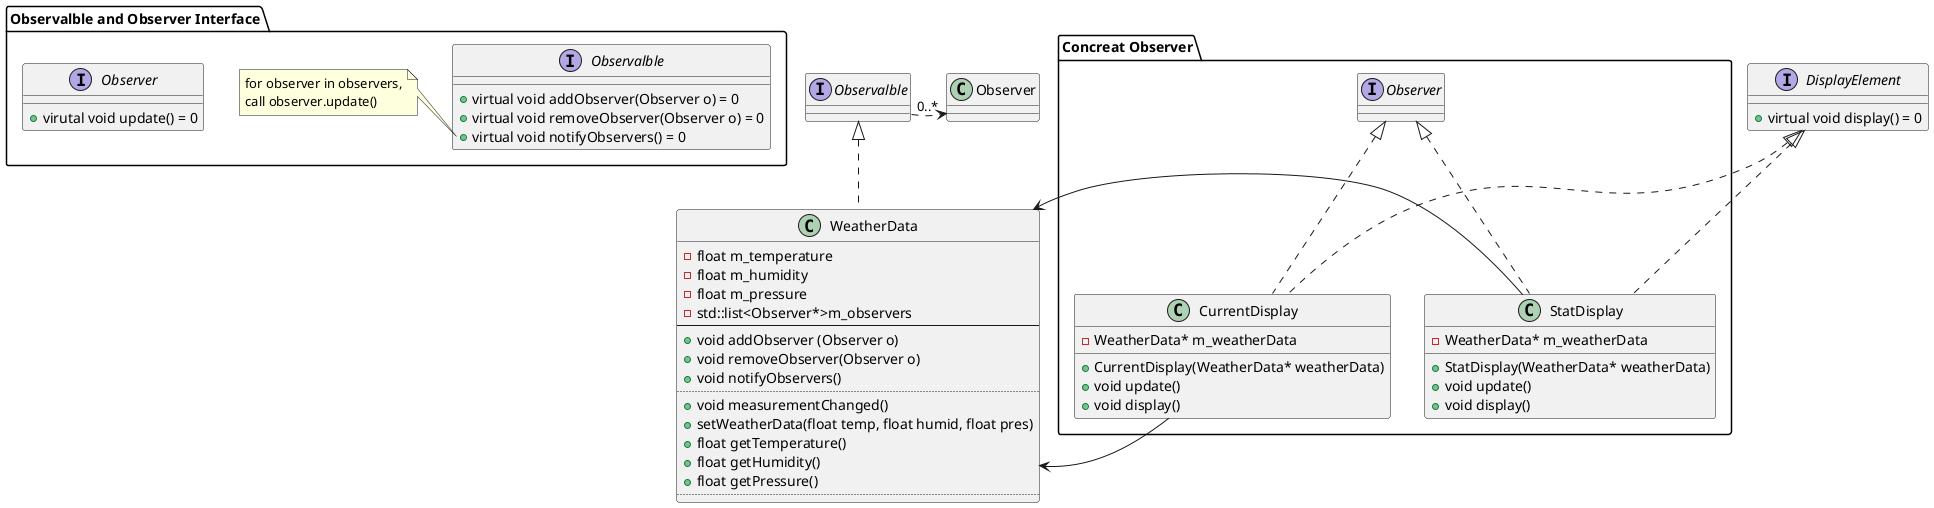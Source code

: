 @startuml Observer Pattern
package "Observalble and Observer Interface" {
Interface Observalble{
    + virtual void addObserver(Observer o) = 0
    + virtual void removeObserver(Observer o) = 0
    + virtual void notifyObservers() = 0
}
note left of Observalble::notifyObservers
for observer in observers,
call observer.update()
end note

Interface Observer{
    + virutal void update() = 0
}
}




class WeatherData implements  Observalble{
    ' store the weather data from weather station
    - float m_temperature
    - float m_humidity
    - float m_pressure
    ' store all the observers' pointer in vector for nothify when weather data changed
    - std::list<Observer*>m_observers 
    --
    + void addObserver (Observer o)
    + void removeObserver(Observer o) 
    + void notifyObservers()
    ..
    ' when weather data changed, this method will be invoked
    + void measurementChanged()
    ' simulate weaher data changed
    + setWeatherData(float temp, float humid, float pres)
    ' get method for Observer use
    + float getTemperature()
    + float getHumidity()
    + float getPressure()
    ' new get method can be add for future requirement
    ..
}


package "Concreat Observer"{
class CurrentDisplay implements Observer{
    - WeatherData* m_weatherData
    + CurrentDisplay(WeatherData* weatherData)
    + void update()
    + void display()
}

class StatDisplay implements Observer{
    - WeatherData* m_weatherData
    + StatDisplay(WeatherData* weatherData)
    + void update()
    + void display()
}
}
' class ForecastDisplay implements Observer, DisplayElement{
'     - WeatherData* m_weatherData
'     + ForecastDisplay(WeatherData* weatherData)
'     + void update()
'     + void display()
' }
' class ThirdPartyDisplay implements Observer, DisplayElement{
'     - WeatherData* m_weatherData
'     + ThirdPartyDisplay(WeatherData* weatherData)
'     + void update()
'     + void display()
' }

Interface DisplayElement{
    + virtual void display() = 0
    
}


Observalble ..>"0..*" Observer
CurrentDisplay --> WeatherData
StatDisplay --> WeatherData
'ForecastDisplay --> WeatherData
'ThirdPartyDisplay --> WeatherData

DisplayElement <|.. CurrentDisplay
DisplayElement <|.. StatDisplay

'Layout modify
Observalble -[hidden]> Observer 

WeatherData -[hidden]> CurrentDisplay
CurrentDisplay -[hidden]> StatDisplay 


@enduml